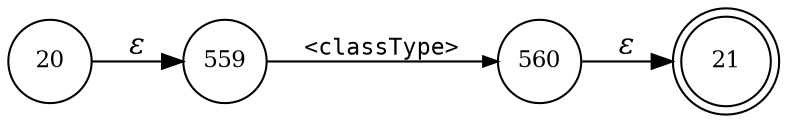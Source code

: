 digraph ATN {
rankdir=LR;
s21[fontsize=11, label="21", shape=doublecircle, fixedsize=true, width=.6];
s560[fontsize=11,label="560", shape=circle, fixedsize=true, width=.55, peripheries=1];
s20[fontsize=11,label="20", shape=circle, fixedsize=true, width=.55, peripheries=1];
s559[fontsize=11,label="559", shape=circle, fixedsize=true, width=.55, peripheries=1];
s20 -> s559 [fontname="Times-Italic", label="&epsilon;"];
s559 -> s560 [fontsize=11, fontname="Courier", arrowsize=.7, label = "<classType>", arrowhead = normal];
s560 -> s21 [fontname="Times-Italic", label="&epsilon;"];
}